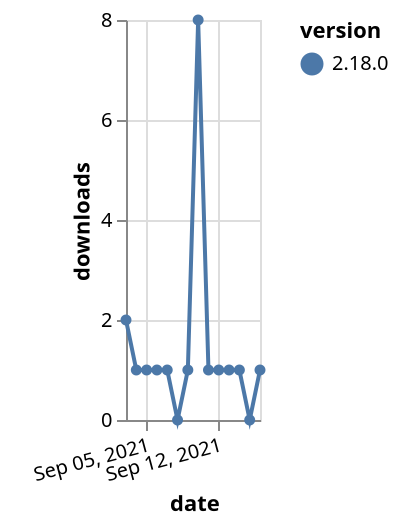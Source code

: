{"$schema": "https://vega.github.io/schema/vega-lite/v5.json", "description": "A simple bar chart with embedded data.", "data": {"values": [{"date": "2021-09-03", "total": 489, "delta": 2, "version": "2.18.0"}, {"date": "2021-09-04", "total": 490, "delta": 1, "version": "2.18.0"}, {"date": "2021-09-05", "total": 491, "delta": 1, "version": "2.18.0"}, {"date": "2021-09-06", "total": 492, "delta": 1, "version": "2.18.0"}, {"date": "2021-09-07", "total": 493, "delta": 1, "version": "2.18.0"}, {"date": "2021-09-08", "total": 493, "delta": 0, "version": "2.18.0"}, {"date": "2021-09-09", "total": 494, "delta": 1, "version": "2.18.0"}, {"date": "2021-09-10", "total": 502, "delta": 8, "version": "2.18.0"}, {"date": "2021-09-11", "total": 503, "delta": 1, "version": "2.18.0"}, {"date": "2021-09-12", "total": 504, "delta": 1, "version": "2.18.0"}, {"date": "2021-09-13", "total": 505, "delta": 1, "version": "2.18.0"}, {"date": "2021-09-14", "total": 506, "delta": 1, "version": "2.18.0"}, {"date": "2021-09-15", "total": 506, "delta": 0, "version": "2.18.0"}, {"date": "2021-09-16", "total": 507, "delta": 1, "version": "2.18.0"}]}, "width": "container", "mark": {"type": "line", "point": {"filled": true}}, "encoding": {"x": {"field": "date", "type": "temporal", "timeUnit": "yearmonthdate", "title": "date", "axis": {"labelAngle": -15}}, "y": {"field": "delta", "type": "quantitative", "title": "downloads"}, "color": {"field": "version", "type": "nominal"}, "tooltip": {"field": "delta"}}}